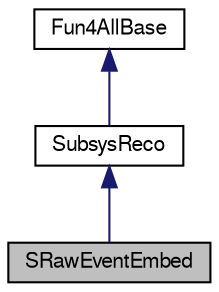 digraph "SRawEventEmbed"
{
  bgcolor="transparent";
  edge [fontname="FreeSans",fontsize="10",labelfontname="FreeSans",labelfontsize="10"];
  node [fontname="FreeSans",fontsize="10",shape=record];
  Node1 [label="SRawEventEmbed",height=0.2,width=0.4,color="black", fillcolor="grey75", style="filled" fontcolor="black"];
  Node2 -> Node1 [dir="back",color="midnightblue",fontsize="10",style="solid",fontname="FreeSans"];
  Node2 [label="SubsysReco",height=0.2,width=0.4,color="black",URL="$d0/d32/classSubsysReco.html"];
  Node3 -> Node2 [dir="back",color="midnightblue",fontsize="10",style="solid",fontname="FreeSans"];
  Node3 [label="Fun4AllBase",height=0.2,width=0.4,color="black",URL="$d5/dec/classFun4AllBase.html"];
}
